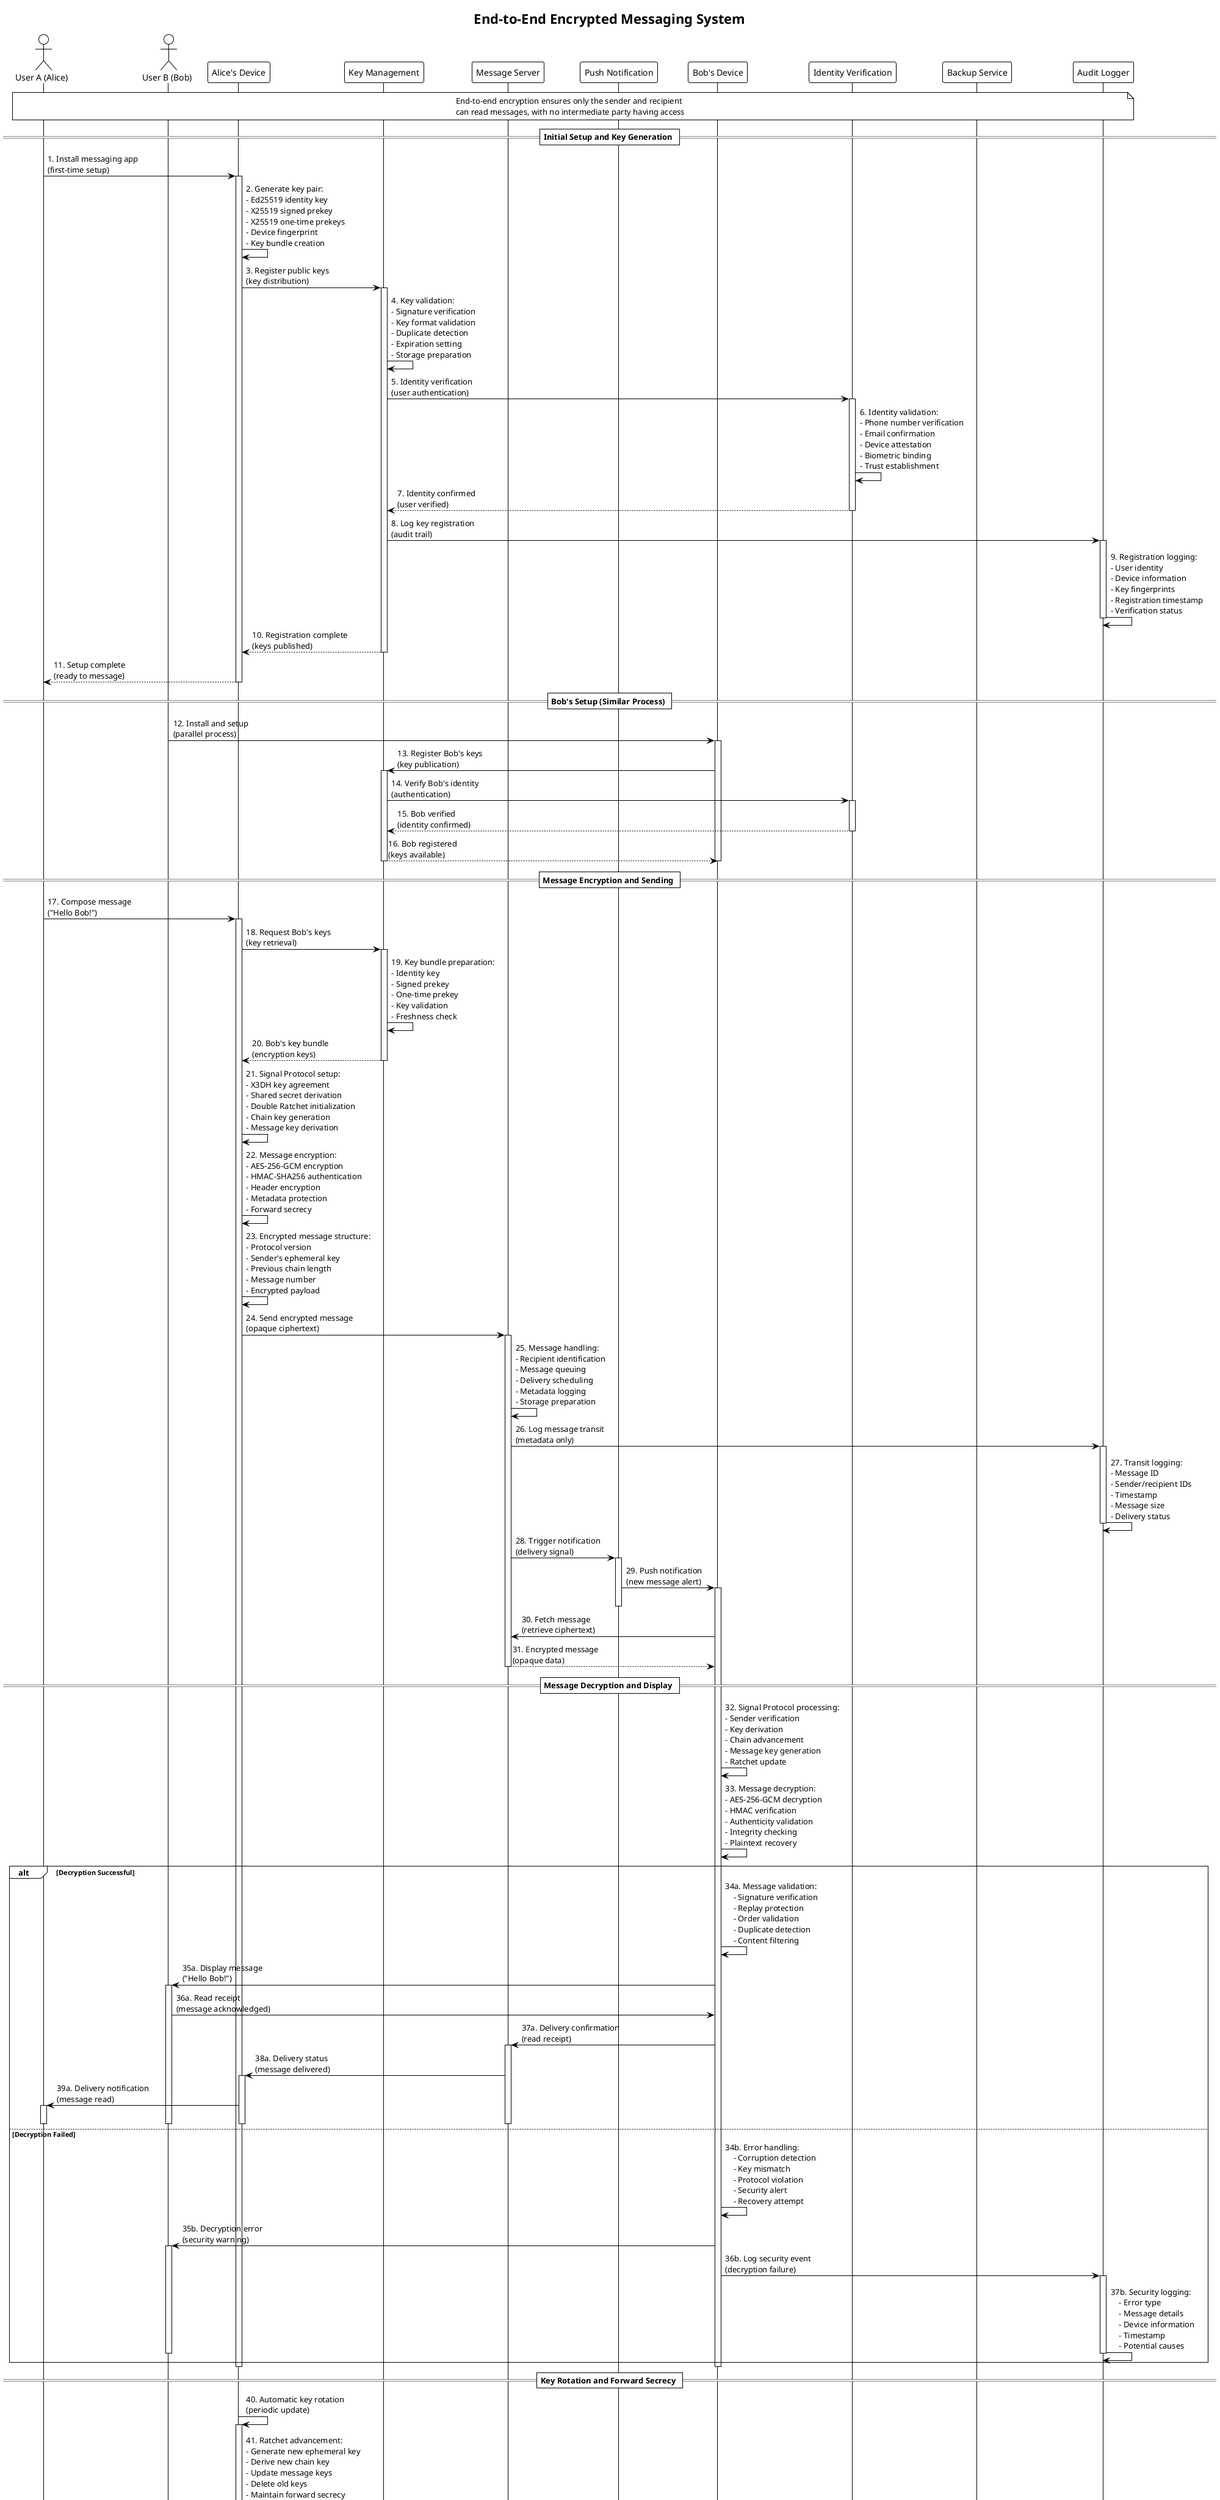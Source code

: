 @startuml
!theme plain
title End-to-End Encrypted Messaging System

actor "User A (Alice)" as alice
actor "User B (Bob)" as bob
participant "Alice's Device" as alice_device
participant "Key Management" as keymgmt
participant "Message Server" as server
participant "Push Notification" as push
participant "Bob's Device" as bob_device
participant "Identity Verification" as identity
participant "Backup Service" as backup
participant "Audit Logger" as audit

note over alice, audit
  End-to-end encryption ensures only the sender and recipient
  can read messages, with no intermediate party having access
end note

== Initial Setup and Key Generation ==

alice -> alice_device: 1. Install messaging app\n(first-time setup)
activate alice_device

alice_device -> alice_device: 2. Generate key pair:\n- Ed25519 identity key\n- X25519 signed prekey\n- X25519 one-time prekeys\n- Device fingerprint\n- Key bundle creation

alice_device -> keymgmt: 3. Register public keys\n(key distribution)
activate keymgmt

keymgmt -> keymgmt: 4. Key validation:\n- Signature verification\n- Key format validation\n- Duplicate detection\n- Expiration setting\n- Storage preparation

keymgmt -> identity: 5. Identity verification\n(user authentication)
activate identity

identity -> identity: 6. Identity validation:\n- Phone number verification\n- Email confirmation\n- Device attestation\n- Biometric binding\n- Trust establishment

identity --> keymgmt: 7. Identity confirmed\n(user verified)
deactivate identity

keymgmt -> audit: 8. Log key registration\n(audit trail)
activate audit

audit -> audit: 9. Registration logging:\n- User identity\n- Device information\n- Key fingerprints\n- Registration timestamp\n- Verification status

deactivate audit

keymgmt --> alice_device: 10. Registration complete\n(keys published)
deactivate keymgmt

alice_device --> alice: 11. Setup complete\n(ready to message)
deactivate alice_device

== Bob's Setup (Similar Process) ==

bob -> bob_device: 12. Install and setup\n(parallel process)
activate bob_device

bob_device -> keymgmt: 13. Register Bob's keys\n(key publication)
activate keymgmt

keymgmt -> identity: 14. Verify Bob's identity\n(authentication)
activate identity

identity --> keymgmt: 15. Bob verified\n(identity confirmed)
deactivate identity

keymgmt --> bob_device: 16. Bob registered\n(keys available)
deactivate keymgmt
deactivate bob_device

== Message Encryption and Sending ==

alice -> alice_device: 17. Compose message\n("Hello Bob!")
activate alice_device

alice_device -> keymgmt: 18. Request Bob's keys\n(key retrieval)
activate keymgmt

keymgmt -> keymgmt: 19. Key bundle preparation:\n- Identity key\n- Signed prekey\n- One-time prekey\n- Key validation\n- Freshness check

keymgmt --> alice_device: 20. Bob's key bundle\n(encryption keys)
deactivate keymgmt

alice_device -> alice_device: 21. Signal Protocol setup:\n- X3DH key agreement\n- Shared secret derivation\n- Double Ratchet initialization\n- Chain key generation\n- Message key derivation

alice_device -> alice_device: 22. Message encryption:\n- AES-256-GCM encryption\n- HMAC-SHA256 authentication\n- Header encryption\n- Metadata protection\n- Forward secrecy

alice_device -> alice_device: 23. Encrypted message structure:\n- Protocol version\n- Sender's ephemeral key\n- Previous chain length\n- Message number\n- Encrypted payload

alice_device -> server: 24. Send encrypted message\n(opaque ciphertext)
activate server

server -> server: 25. Message handling:\n- Recipient identification\n- Message queuing\n- Delivery scheduling\n- Metadata logging\n- Storage preparation

server -> audit: 26. Log message transit\n(metadata only)
activate audit

audit -> audit: 27. Transit logging:\n- Message ID\n- Sender/recipient IDs\n- Timestamp\n- Message size\n- Delivery status

deactivate audit

server -> push: 28. Trigger notification\n(delivery signal)
activate push

push -> bob_device: 29. Push notification\n(new message alert)
activate bob_device

deactivate push

bob_device -> server: 30. Fetch message\n(retrieve ciphertext)

server --> bob_device: 31. Encrypted message\n(opaque data)
deactivate server

== Message Decryption and Display ==

bob_device -> bob_device: 32. Signal Protocol processing:\n- Sender verification\n- Key derivation\n- Chain advancement\n- Message key generation\n- Ratchet update

bob_device -> bob_device: 33. Message decryption:\n- AES-256-GCM decryption\n- HMAC verification\n- Authenticity validation\n- Integrity checking\n- Plaintext recovery

alt Decryption Successful
    bob_device -> bob_device: 34a. Message validation:\n    - Signature verification\n    - Replay protection\n    - Order validation\n    - Duplicate detection\n    - Content filtering
    
    bob_device -> bob: 35a. Display message\n("Hello Bob!")
    activate bob
    
    bob -> bob_device: 36a. Read receipt\n(message acknowledged)
    
    bob_device -> server: 37a. Delivery confirmation\n(read receipt)
    activate server
    
    server -> alice_device: 38a. Delivery status\n(message delivered)
    activate alice_device
    
    alice_device -> alice: 39a. Delivery notification\n(message read)
    activate alice
    
    deactivate alice
    deactivate alice_device
    deactivate server
    deactivate bob
    
else Decryption Failed
    bob_device -> bob_device: 34b. Error handling:\n    - Corruption detection\n    - Key mismatch\n    - Protocol violation\n    - Security alert\n    - Recovery attempt
    
    bob_device -> bob: 35b. Decryption error\n(security warning)
    activate bob
    
    bob_device -> audit: 36b. Log security event\n(decryption failure)
    activate audit
    
    audit -> audit: 37b. Security logging:\n    - Error type\n    - Message details\n    - Device information\n    - Timestamp\n    - Potential causes
    
    deactivate audit
    deactivate bob
end

deactivate bob_device
deactivate alice_device

== Key Rotation and Forward Secrecy ==

alice_device -> alice_device: 40. Automatic key rotation\n(periodic update)
activate alice_device

alice_device -> alice_device: 41. Ratchet advancement:\n- Generate new ephemeral key\n- Derive new chain key\n- Update message keys\n- Delete old keys\n- Maintain forward secrecy

alice_device -> keymgmt: 42. Update prekeys\n(key refresh)
activate keymgmt

keymgmt -> keymgmt: 43. Key management:\n- Validate new keys\n- Replace expired keys\n- Maintain key pool\n- Update signatures\n- Distribute changes

keymgmt --> alice_device: 44. Keys updated\n(rotation complete)
deactivate keymgmt
deactivate alice_device

== Group Messaging ==

alice -> alice_device: 45. Create group chat\n(multi-party messaging)
activate alice_device

alice_device -> alice_device: 46. Group key generation:\n- Sender keys protocol\n- Group master key\n- Member key derivation\n- Signature chains\n- Access control

loop Group Members
    alice_device -> keymgmt: 47. Fetch member keys\n(each participant)
    activate keymgmt
    
    keymgmt --> alice_device: 48. Member key bundle\n(encryption keys)
    deactivate keymgmt
    
    alice_device -> alice_device: 49. Member setup:\n    - Individual sessions\n    - Group key distribution\n    - Access permissions\n    - Signature verification\n    - Trust establishment
end

alice_device -> alice_device: 50. Group message encryption:\n- Encrypt for each member\n- Sender key signatures\n- Group metadata\n- Member authentication\n- Delivery optimization

alice_device -> server: 51. Send group message\n(multiple recipients)
activate server

server -> server: 52. Group distribution:\n- Fan-out delivery\n- Member notification\n- Delivery tracking\n- Error handling\n- Retry logic

loop Group Members
    server -> push: 53. Notify member\n(group message)
    activate push
    
    push -> bob_device: 54. Group notification\n(new group message)
    activate bob_device
    
    bob_device -> server: 55. Fetch group message\n(retrieve ciphertext)
    
    server --> bob_device: 56. Encrypted group message\n(member-specific)
    
    bob_device -> bob_device: 57. Group decryption:\n    - Sender verification\n    - Group key validation\n    - Message decryption\n    - Signature checking\n    - Content display
    
    bob_device -> bob: 58. Display group message\n(decrypted content)
    activate bob
    
    deactivate bob
    deactivate bob_device
    deactivate push
end

deactivate server
deactivate alice_device

== Message Backup and Recovery ==

alice_device -> backup: 59. Encrypted backup\n(optional feature)
activate alice_device
activate backup

backup -> backup: 60. Backup encryption:\n- User-controlled keys\n- Client-side encryption\n- Zero-knowledge backup\n- Recovery procedures\n- Access controls

backup -> backup: 61. Backup storage:\n- Encrypted message history\n- Key material backup\n- Metadata protection\n- Versioning\n- Retention policies

backup --> alice_device: 62. Backup complete\n(data secured)
deactivate backup

alt Device Recovery
    alice -> alice_device: 63a. Restore from backup\n(new device setup)
    
    alice_device -> backup: 64a. Request backup\n(authenticated access)
    activate backup
    
    backup -> backup: 65a. Access validation:\n    - User authentication\n    - Device verification\n    - Backup key validation\n    - Permission checking\n    - Audit logging
    
    backup --> alice_device: 66a. Encrypted backup\n(restore data)
    deactivate backup
    
    alice_device -> alice_device: 67a. Backup decryption:\n    - User key derivation\n    - Backup decryption\n    - Message restoration\n    - Key reconstruction\n    - State recovery
    
    alice_device -> alice: 68a. Messages restored\n(recovery complete)
    activate alice
    
    deactivate alice
end

deactivate alice_device

== Security Verification ==

alice -> alice_device: 69. Verify Bob's identity\n(safety numbers)
activate alice_device

alice_device -> alice_device: 70. Generate safety number:\n- Combine identity keys\n- Cryptographic hash\n- Human-readable format\n- QR code generation\n- Verification protocol

alice_device -> alice: 71. Display safety number\n(verification code)
activate alice

alice -> bob: 72. Compare safety numbers\n(out-of-band verification)
activate bob

bob -> bob_device: 73. Show safety number\n(Bob's verification)
activate bob_device

bob_device --> bob: 74. Bob's safety number\n(verification code)
deactivate bob_device

bob --> alice: 75. Numbers match\n(identity verified)
deactivate bob

alice -> alice_device: 76. Mark as verified\n(trust established)

alice_device -> alice_device: 77. Update trust status:\n- Mark conversation verified\n- Enable verification indicators\n- Update security warnings\n- Log verification event\n- Enhance security posture

deactivate alice
deactivate alice_device

== Disappearing Messages ==

alice -> alice_device: 78. Enable disappearing messages\n(ephemeral messaging)
activate alice_device

alice_device -> alice_device: 79. Configure timer:\n- Message lifetime\n- Auto-deletion\n- Notification settings\n- Sync across devices\n- Security enforcement

alice_device -> server: 80. Send ephemeral message\n(with timer metadata)
activate server

server -> bob_device: 81. Deliver timed message\n(ephemeral content)
activate bob_device

bob_device -> bob_device: 82. Start deletion timer:\n- Message display\n- Timer countdown\n- Secure deletion\n- Memory clearing\n- Storage cleanup

bob_device -> bob: 83. Display message\n(with timer indicator)
activate bob

deactivate bob

bob_device -> bob_device: 84. Auto-delete message:\n- Timer expiration\n- Secure erasure\n- Memory overwrite\n- Storage cleanup\n- Deletion confirmation

deactivate bob_device
deactivate server
deactivate alice_device

note right of alice_device
  Encryption Features:
  - Signal Protocol (Double Ratchet)
  - Perfect Forward Secrecy
  - Post-Compromise Security
  - Deniable Authentication
  - Metadata Protection
end note

note right of keymgmt
  Key Management:
  - X3DH key agreement
  - Prekey distribution
  - Key rotation
  - Identity verification
  - Trust establishment
end note

note left of server
  Server Properties:
  - Zero-knowledge architecture
  - Metadata minimization
  - Message relay only
  - No plaintext access
  - Minimal data retention
end note

note left of audit
  Security Logging:
  - Metadata only
  - No message content
  - Delivery tracking
  - Security events
  - Compliance records
end note

@enduml